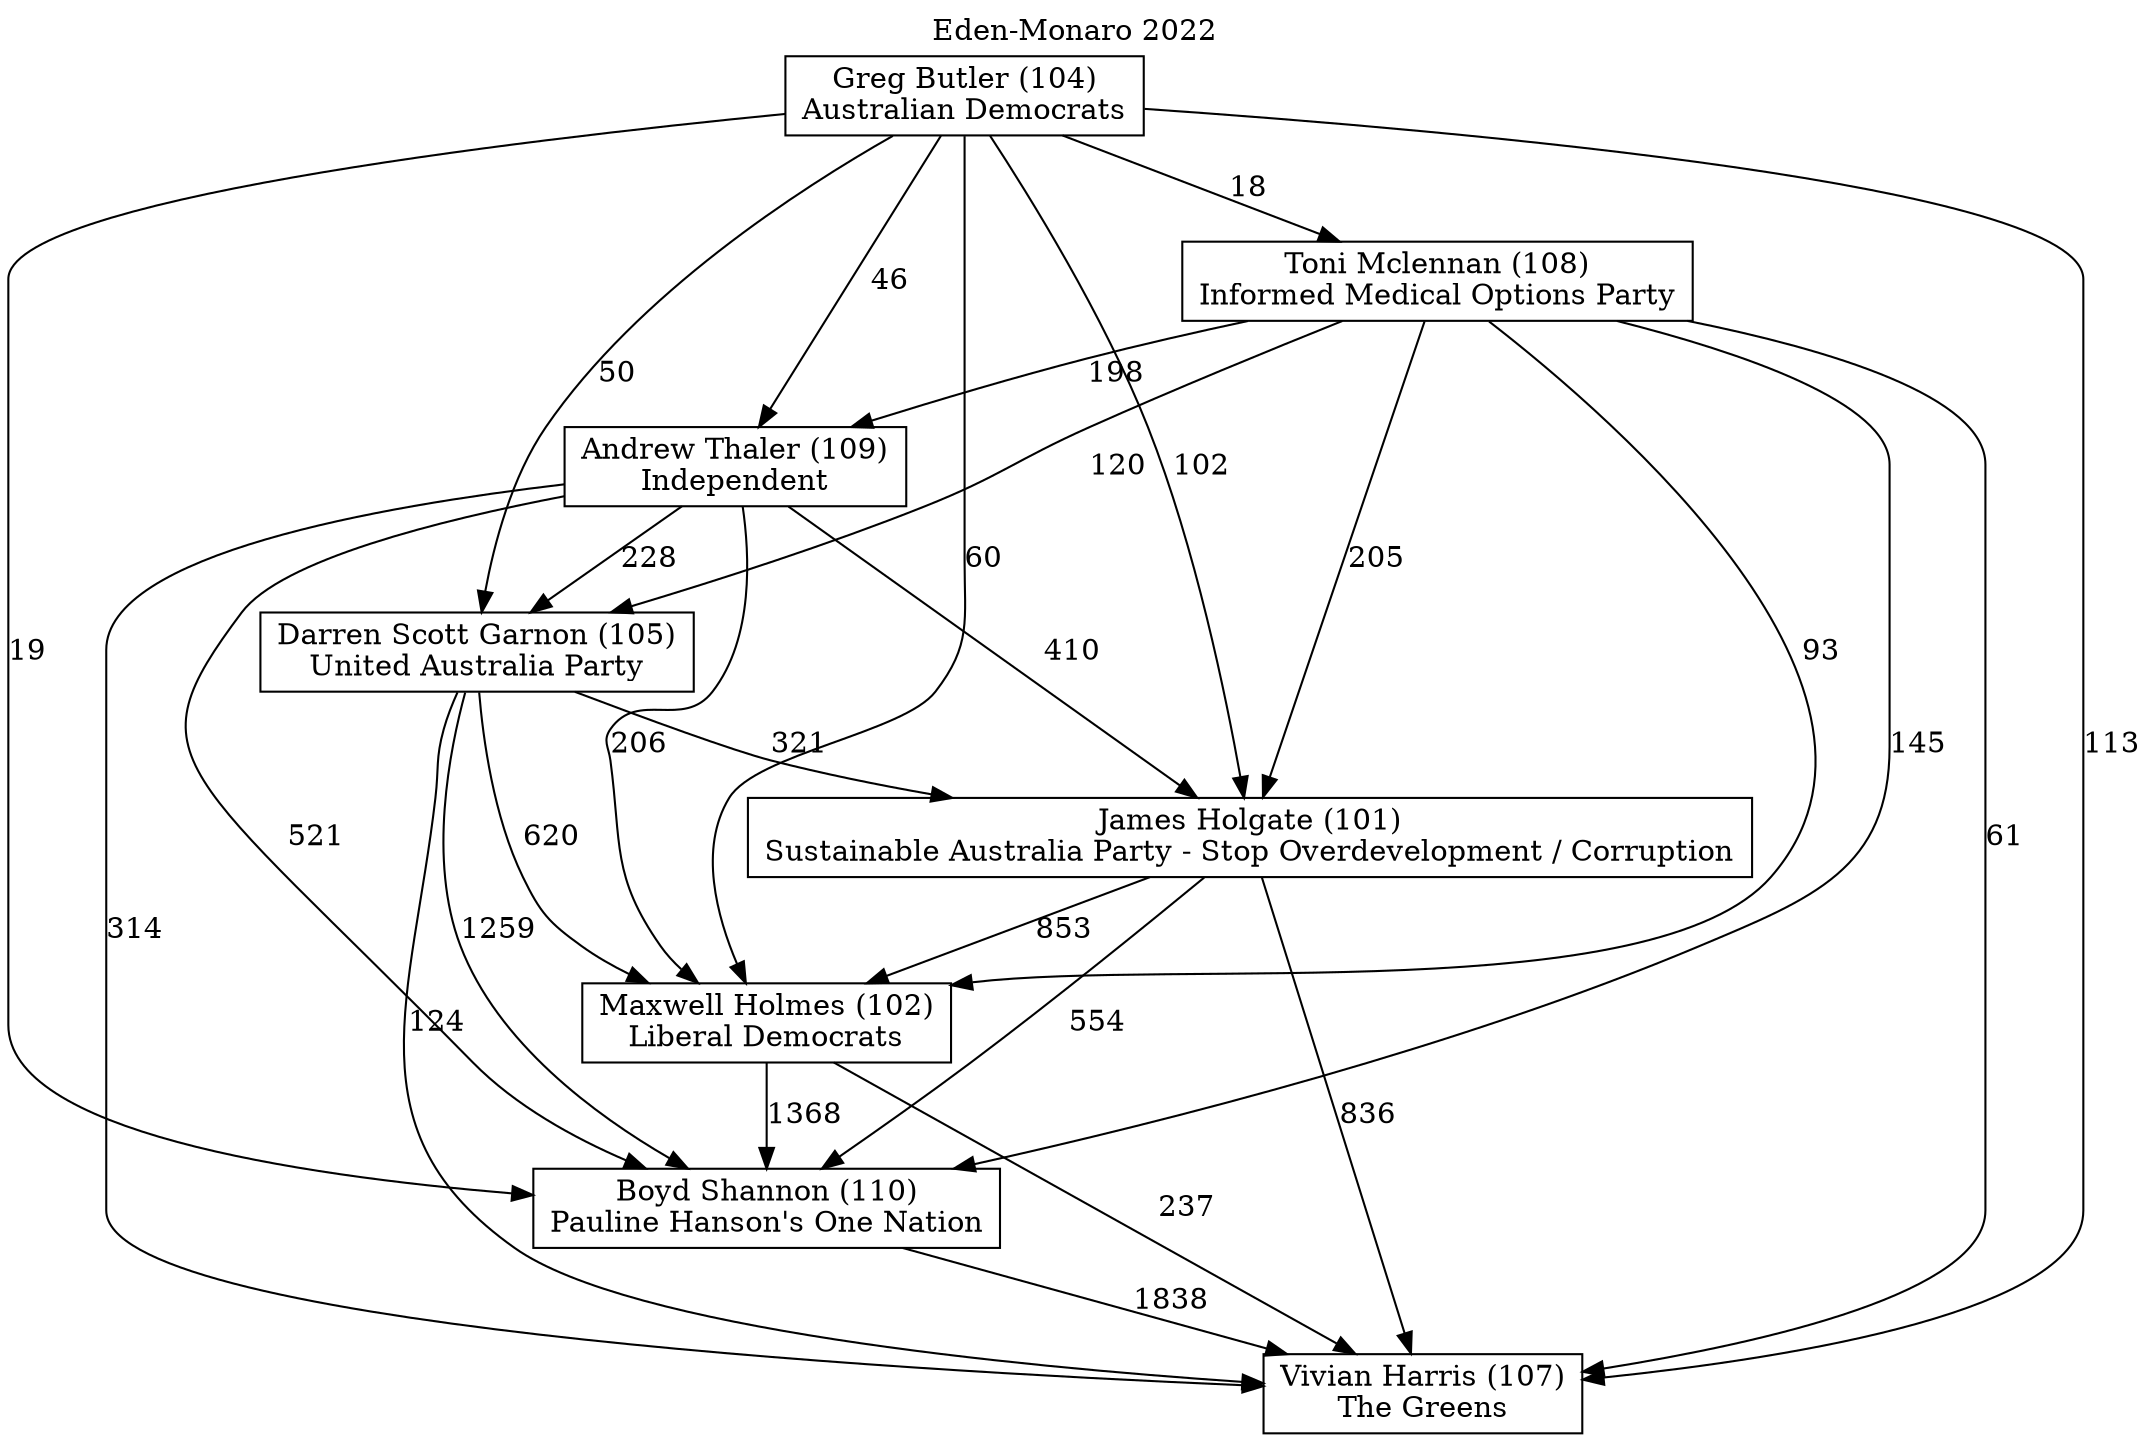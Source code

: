 // House preference flow
digraph "Vivian Harris (107)_Eden-Monaro_2022" {
	graph [label="Eden-Monaro 2022" labelloc=t mclimit=10]
	node [shape=box]
	"Andrew Thaler (109)" [label="Andrew Thaler (109)
Independent"]
	"Boyd Shannon (110)" [label="Boyd Shannon (110)
Pauline Hanson's One Nation"]
	"Darren Scott Garnon (105)" [label="Darren Scott Garnon (105)
United Australia Party"]
	"Greg Butler (104)" [label="Greg Butler (104)
Australian Democrats"]
	"James Holgate (101)" [label="James Holgate (101)
Sustainable Australia Party - Stop Overdevelopment / Corruption"]
	"Maxwell Holmes (102)" [label="Maxwell Holmes (102)
Liberal Democrats"]
	"Toni Mclennan (108)" [label="Toni Mclennan (108)
Informed Medical Options Party"]
	"Vivian Harris (107)" [label="Vivian Harris (107)
The Greens"]
	"Andrew Thaler (109)" -> "Boyd Shannon (110)" [label=521]
	"Andrew Thaler (109)" -> "Darren Scott Garnon (105)" [label=228]
	"Andrew Thaler (109)" -> "James Holgate (101)" [label=410]
	"Andrew Thaler (109)" -> "Maxwell Holmes (102)" [label=206]
	"Andrew Thaler (109)" -> "Vivian Harris (107)" [label=314]
	"Boyd Shannon (110)" -> "Vivian Harris (107)" [label=1838]
	"Darren Scott Garnon (105)" -> "Boyd Shannon (110)" [label=1259]
	"Darren Scott Garnon (105)" -> "James Holgate (101)" [label=321]
	"Darren Scott Garnon (105)" -> "Maxwell Holmes (102)" [label=620]
	"Darren Scott Garnon (105)" -> "Vivian Harris (107)" [label=124]
	"Greg Butler (104)" -> "Andrew Thaler (109)" [label=46]
	"Greg Butler (104)" -> "Boyd Shannon (110)" [label=19]
	"Greg Butler (104)" -> "Darren Scott Garnon (105)" [label=50]
	"Greg Butler (104)" -> "James Holgate (101)" [label=102]
	"Greg Butler (104)" -> "Maxwell Holmes (102)" [label=60]
	"Greg Butler (104)" -> "Toni Mclennan (108)" [label=18]
	"Greg Butler (104)" -> "Vivian Harris (107)" [label=113]
	"James Holgate (101)" -> "Boyd Shannon (110)" [label=554]
	"James Holgate (101)" -> "Maxwell Holmes (102)" [label=853]
	"James Holgate (101)" -> "Vivian Harris (107)" [label=836]
	"Maxwell Holmes (102)" -> "Boyd Shannon (110)" [label=1368]
	"Maxwell Holmes (102)" -> "Vivian Harris (107)" [label=237]
	"Toni Mclennan (108)" -> "Andrew Thaler (109)" [label=198]
	"Toni Mclennan (108)" -> "Boyd Shannon (110)" [label=145]
	"Toni Mclennan (108)" -> "Darren Scott Garnon (105)" [label=120]
	"Toni Mclennan (108)" -> "James Holgate (101)" [label=205]
	"Toni Mclennan (108)" -> "Maxwell Holmes (102)" [label=93]
	"Toni Mclennan (108)" -> "Vivian Harris (107)" [label=61]
}
